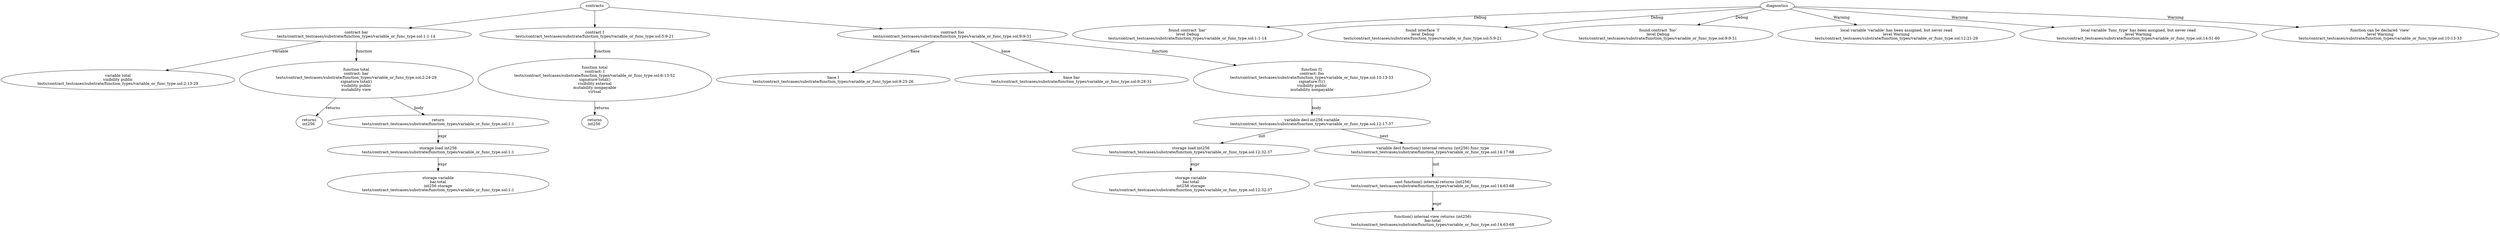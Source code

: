 strict digraph "tests/contract_testcases/substrate/function_types/variable_or_func_type.sol" {
	contract [label="contract bar\ntests/contract_testcases/substrate/function_types/variable_or_func_type.sol:1:1-14"]
	var [label="variable total\nvisibility public\ntests/contract_testcases/substrate/function_types/variable_or_func_type.sol:2:13-29"]
	total [label="function total\ncontract: bar\ntests/contract_testcases/substrate/function_types/variable_or_func_type.sol:2:24-29\nsignature total()\nvisibility public\nmutability view"]
	returns [label="returns\nint256 "]
	return [label="return\ntests/contract_testcases/substrate/function_types/variable_or_func_type.sol:1:1"]
	storage_load [label="storage load int256\ntests/contract_testcases/substrate/function_types/variable_or_func_type.sol:1:1"]
	storage_var [label="storage variable\nbar.total\nint256 storage\ntests/contract_testcases/substrate/function_types/variable_or_func_type.sol:1:1"]
	contract_8 [label="contract I\ntests/contract_testcases/substrate/function_types/variable_or_func_type.sol:5:9-21"]
	total_9 [label="function total\ncontract: I\ntests/contract_testcases/substrate/function_types/variable_or_func_type.sol:6:13-52\nsignature total()\nvisibility external\nmutability nonpayable\nvirtual"]
	returns_10 [label="returns\nint256 "]
	contract_11 [label="contract foo\ntests/contract_testcases/substrate/function_types/variable_or_func_type.sol:9:9-31"]
	base [label="base I\ntests/contract_testcases/substrate/function_types/variable_or_func_type.sol:9:25-26"]
	base_13 [label="base bar\ntests/contract_testcases/substrate/function_types/variable_or_func_type.sol:9:28-31"]
	f1 [label="function f1\ncontract: foo\ntests/contract_testcases/substrate/function_types/variable_or_func_type.sol:10:13-33\nsignature f1()\nvisibility public\nmutability nonpayable"]
	var_decl [label="variable decl int256 variable\ntests/contract_testcases/substrate/function_types/variable_or_func_type.sol:12:17-37"]
	storage_load_16 [label="storage load int256\ntests/contract_testcases/substrate/function_types/variable_or_func_type.sol:12:32-37"]
	storage_var_17 [label="storage variable\nbar.total\nint256 storage\ntests/contract_testcases/substrate/function_types/variable_or_func_type.sol:12:32-37"]
	var_decl_18 [label="variable decl function() internal returns (int256) func_type\ntests/contract_testcases/substrate/function_types/variable_or_func_type.sol:14:17-68"]
	cast [label="cast function() internal returns (int256)\ntests/contract_testcases/substrate/function_types/variable_or_func_type.sol:14:63-68"]
	internal_function [label="function() internal view returns (int256)\nbar.total\ntests/contract_testcases/substrate/function_types/variable_or_func_type.sol:14:63-68"]
	diagnostic [label="found contract ‘bar’\nlevel Debug\ntests/contract_testcases/substrate/function_types/variable_or_func_type.sol:1:1-14"]
	diagnostic_23 [label="found interface ‘I’\nlevel Debug\ntests/contract_testcases/substrate/function_types/variable_or_func_type.sol:5:9-21"]
	diagnostic_24 [label="found contract ‘foo’\nlevel Debug\ntests/contract_testcases/substrate/function_types/variable_or_func_type.sol:9:9-31"]
	diagnostic_25 [label="local variable 'variable' has been assigned, but never read\nlevel Warning\ntests/contract_testcases/substrate/function_types/variable_or_func_type.sol:12:21-29"]
	diagnostic_26 [label="local variable 'func_type' has been assigned, but never read\nlevel Warning\ntests/contract_testcases/substrate/function_types/variable_or_func_type.sol:14:51-60"]
	diagnostic_27 [label="function can be declared ‘view’\nlevel Warning\ntests/contract_testcases/substrate/function_types/variable_or_func_type.sol:10:13-33"]
	contracts -> contract
	contract -> var [label="variable"]
	contract -> total [label="function"]
	total -> returns [label="returns"]
	total -> return [label="body"]
	return -> storage_load [label="expr"]
	storage_load -> storage_var [label="expr"]
	contracts -> contract_8
	contract_8 -> total_9 [label="function"]
	total_9 -> returns_10 [label="returns"]
	contracts -> contract_11
	contract_11 -> base [label="base"]
	contract_11 -> base_13 [label="base"]
	contract_11 -> f1 [label="function"]
	f1 -> var_decl [label="body"]
	var_decl -> storage_load_16 [label="init"]
	storage_load_16 -> storage_var_17 [label="expr"]
	var_decl -> var_decl_18 [label="next"]
	var_decl_18 -> cast [label="init"]
	cast -> internal_function [label="expr"]
	diagnostics -> diagnostic [label="Debug"]
	diagnostics -> diagnostic_23 [label="Debug"]
	diagnostics -> diagnostic_24 [label="Debug"]
	diagnostics -> diagnostic_25 [label="Warning"]
	diagnostics -> diagnostic_26 [label="Warning"]
	diagnostics -> diagnostic_27 [label="Warning"]
}
